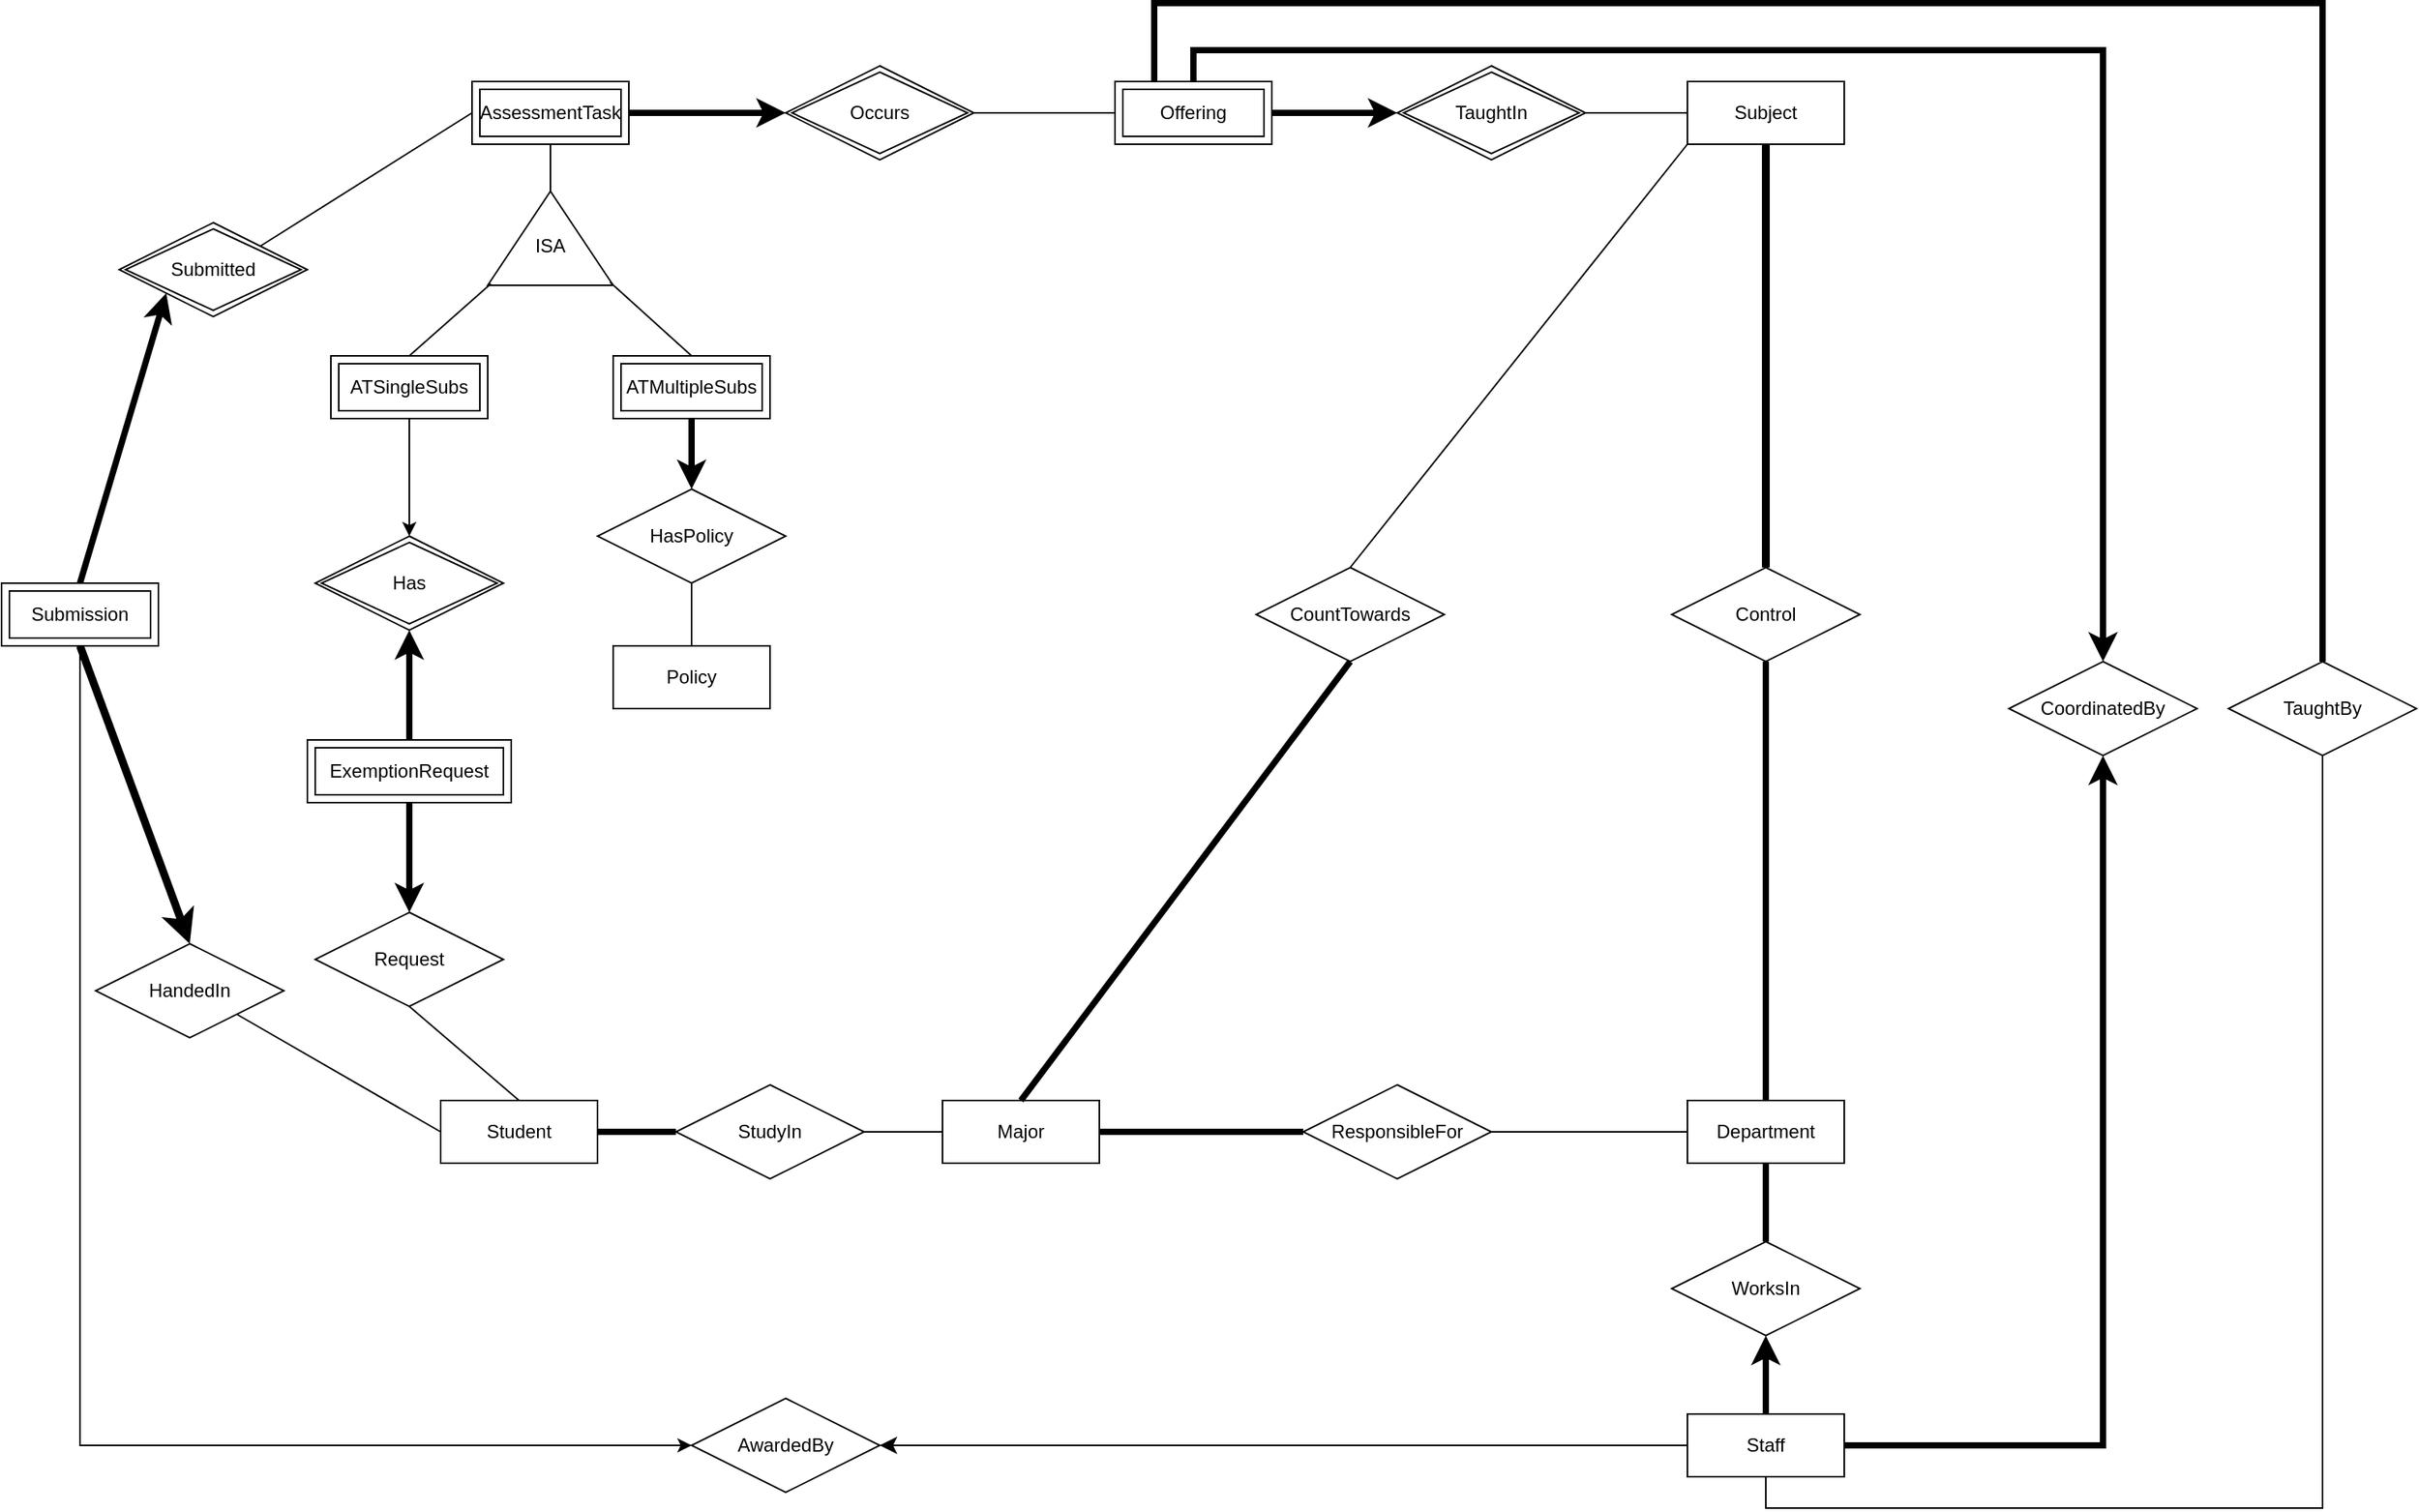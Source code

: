 <mxfile version="24.7.10">
  <diagram id="R2lEEEUBdFMjLlhIrx00" name="Page-1">
    <mxGraphModel dx="2286" dy="893" grid="1" gridSize="10" guides="1" tooltips="1" connect="1" arrows="1" fold="1" page="1" pageScale="1" pageWidth="850" pageHeight="1100" math="0" shadow="0" extFonts="Permanent Marker^https://fonts.googleapis.com/css?family=Permanent+Marker">
      <root>
        <mxCell id="0" />
        <mxCell id="1" parent="0" />
        <mxCell id="J-Awba5KQqeEIi0IXb0m-3" value="Student" style="whiteSpace=wrap;html=1;align=center;" parent="1" vertex="1">
          <mxGeometry x="-450" y="710" width="100" height="40" as="geometry" />
        </mxCell>
        <mxCell id="J-Awba5KQqeEIi0IXb0m-4" value="Staff" style="whiteSpace=wrap;html=1;align=center;" parent="1" vertex="1">
          <mxGeometry x="345" y="910" width="100" height="40" as="geometry" />
        </mxCell>
        <mxCell id="J-Awba5KQqeEIi0IXb0m-7" value="Subject" style="whiteSpace=wrap;html=1;align=center;" parent="1" vertex="1">
          <mxGeometry x="345" y="60" width="100" height="40" as="geometry" />
        </mxCell>
        <mxCell id="J-Awba5KQqeEIi0IXb0m-8" value="Department" style="whiteSpace=wrap;html=1;align=center;" parent="1" vertex="1">
          <mxGeometry x="345" y="710" width="100" height="40" as="geometry" />
        </mxCell>
        <mxCell id="J-Awba5KQqeEIi0IXb0m-9" value="Major" style="whiteSpace=wrap;html=1;align=center;" parent="1" vertex="1">
          <mxGeometry x="-130" y="710" width="100" height="40" as="geometry" />
        </mxCell>
        <mxCell id="J-Awba5KQqeEIi0IXb0m-10" value="StudyIn" style="shape=rhombus;perimeter=rhombusPerimeter;whiteSpace=wrap;html=1;align=center;" parent="1" vertex="1">
          <mxGeometry x="-300" y="700" width="120" height="60" as="geometry" />
        </mxCell>
        <mxCell id="J-Awba5KQqeEIi0IXb0m-11" value="" style="endArrow=none;html=1;rounded=0;entryX=1;entryY=0.5;entryDx=0;entryDy=0;exitX=0;exitY=0.5;exitDx=0;exitDy=0;" parent="1" source="J-Awba5KQqeEIi0IXb0m-9" target="J-Awba5KQqeEIi0IXb0m-10" edge="1">
          <mxGeometry width="50" height="50" relative="1" as="geometry">
            <mxPoint x="-410" y="1025" as="sourcePoint" />
            <mxPoint x="-360" y="975" as="targetPoint" />
          </mxGeometry>
        </mxCell>
        <mxCell id="J-Awba5KQqeEIi0IXb0m-12" value="" style="endArrow=none;html=1;rounded=0;entryX=1;entryY=0.5;entryDx=0;entryDy=0;strokeWidth=4;" parent="1" source="J-Awba5KQqeEIi0IXb0m-10" target="J-Awba5KQqeEIi0IXb0m-3" edge="1">
          <mxGeometry width="50" height="50" relative="1" as="geometry">
            <mxPoint x="-430" y="865" as="sourcePoint" />
            <mxPoint x="-360" y="975" as="targetPoint" />
          </mxGeometry>
        </mxCell>
        <mxCell id="J-Awba5KQqeEIi0IXb0m-13" value="WorksIn" style="shape=rhombus;perimeter=rhombusPerimeter;whiteSpace=wrap;html=1;align=center;" parent="1" vertex="1">
          <mxGeometry x="335" y="800" width="120" height="60" as="geometry" />
        </mxCell>
        <mxCell id="J-Awba5KQqeEIi0IXb0m-14" value="" style="endArrow=none;html=1;rounded=0;entryX=0.5;entryY=1;entryDx=0;entryDy=0;exitX=0.5;exitY=0;exitDx=0;exitDy=0;strokeWidth=4;" parent="1" source="J-Awba5KQqeEIi0IXb0m-13" target="J-Awba5KQqeEIi0IXb0m-8" edge="1">
          <mxGeometry width="50" height="50" relative="1" as="geometry">
            <mxPoint x="435" y="1030" as="sourcePoint" />
            <mxPoint x="485" y="980" as="targetPoint" />
          </mxGeometry>
        </mxCell>
        <mxCell id="J-Awba5KQqeEIi0IXb0m-15" value="" style="endArrow=classic;html=1;rounded=0;entryX=0.5;entryY=1;entryDx=0;entryDy=0;exitX=0.5;exitY=0;exitDx=0;exitDy=0;strokeWidth=4;" parent="1" source="J-Awba5KQqeEIi0IXb0m-4" target="J-Awba5KQqeEIi0IXb0m-13" edge="1">
          <mxGeometry width="50" height="50" relative="1" as="geometry">
            <mxPoint x="435" y="1030" as="sourcePoint" />
            <mxPoint x="485" y="980" as="targetPoint" />
          </mxGeometry>
        </mxCell>
        <mxCell id="J-Awba5KQqeEIi0IXb0m-17" value="Control" style="shape=rhombus;perimeter=rhombusPerimeter;whiteSpace=wrap;html=1;align=center;" parent="1" vertex="1">
          <mxGeometry x="335" y="370" width="120" height="60" as="geometry" />
        </mxCell>
        <mxCell id="J-Awba5KQqeEIi0IXb0m-18" value="" style="endArrow=none;html=1;rounded=0;entryX=0.5;entryY=1;entryDx=0;entryDy=0;exitX=0.5;exitY=0;exitDx=0;exitDy=0;strokeWidth=5;" parent="1" source="J-Awba5KQqeEIi0IXb0m-17" target="J-Awba5KQqeEIi0IXb0m-7" edge="1">
          <mxGeometry width="50" height="50" relative="1" as="geometry">
            <mxPoint x="315" y="180" as="sourcePoint" />
            <mxPoint x="365" y="130" as="targetPoint" />
          </mxGeometry>
        </mxCell>
        <mxCell id="J-Awba5KQqeEIi0IXb0m-19" value="" style="endArrow=none;html=1;rounded=0;entryX=0.5;entryY=1;entryDx=0;entryDy=0;exitX=0.5;exitY=0;exitDx=0;exitDy=0;strokeWidth=4;" parent="1" source="J-Awba5KQqeEIi0IXb0m-8" target="J-Awba5KQqeEIi0IXb0m-17" edge="1">
          <mxGeometry width="50" height="50" relative="1" as="geometry">
            <mxPoint x="315" y="340" as="sourcePoint" />
            <mxPoint x="395" y="310" as="targetPoint" />
          </mxGeometry>
        </mxCell>
        <mxCell id="J-Awba5KQqeEIi0IXb0m-20" value="HandedIn" style="shape=rhombus;perimeter=rhombusPerimeter;whiteSpace=wrap;html=1;align=center;" parent="1" vertex="1">
          <mxGeometry x="-670" y="610" width="120" height="60" as="geometry" />
        </mxCell>
        <mxCell id="J-Awba5KQqeEIi0IXb0m-25" value="" style="endArrow=none;html=1;rounded=0;entryX=0;entryY=0.5;entryDx=0;entryDy=0;exitX=1;exitY=0.5;exitDx=0;exitDy=0;" parent="1" edge="1">
          <mxGeometry width="50" height="50" relative="1" as="geometry">
            <mxPoint x="-110" y="80" as="sourcePoint" />
            <mxPoint x="-20" y="80" as="targetPoint" />
          </mxGeometry>
        </mxCell>
        <mxCell id="J-Awba5KQqeEIi0IXb0m-30" value="" style="endArrow=classic;html=1;rounded=0;exitX=1;exitY=0.5;exitDx=0;exitDy=0;entryX=0;entryY=0.5;entryDx=0;entryDy=0;strokeWidth=4;" parent="1" edge="1">
          <mxGeometry width="50" height="50" relative="1" as="geometry">
            <mxPoint x="-330" y="80" as="sourcePoint" />
            <mxPoint x="-230" y="80" as="targetPoint" />
          </mxGeometry>
        </mxCell>
        <mxCell id="J-Awba5KQqeEIi0IXb0m-31" value="" style="endArrow=none;html=1;rounded=0;entryX=0;entryY=0.5;entryDx=0;entryDy=0;exitX=1;exitY=0.5;exitDx=0;exitDy=0;" parent="1" target="J-Awba5KQqeEIi0IXb0m-7" edge="1">
          <mxGeometry width="50" height="50" relative="1" as="geometry">
            <mxPoint x="280" y="80" as="sourcePoint" />
            <mxPoint x="50" y="350" as="targetPoint" />
          </mxGeometry>
        </mxCell>
        <mxCell id="J-Awba5KQqeEIi0IXb0m-33" value="ResponsibleFor" style="shape=rhombus;perimeter=rhombusPerimeter;whiteSpace=wrap;html=1;align=center;" parent="1" vertex="1">
          <mxGeometry x="100" y="700" width="120" height="60" as="geometry" />
        </mxCell>
        <mxCell id="J-Awba5KQqeEIi0IXb0m-35" value="" style="endArrow=none;html=1;rounded=0;entryX=0;entryY=0.5;entryDx=0;entryDy=0;exitX=1;exitY=0.5;exitDx=0;exitDy=0;" parent="1" source="J-Awba5KQqeEIi0IXb0m-33" target="J-Awba5KQqeEIi0IXb0m-8" edge="1">
          <mxGeometry width="50" height="50" relative="1" as="geometry">
            <mxPoint x="-150" y="880" as="sourcePoint" />
            <mxPoint x="200" y="730" as="targetPoint" />
          </mxGeometry>
        </mxCell>
        <mxCell id="J-Awba5KQqeEIi0IXb0m-36" value="" style="endArrow=none;html=1;rounded=0;entryX=0;entryY=0.5;entryDx=0;entryDy=0;exitX=1;exitY=0.5;exitDx=0;exitDy=0;strokeWidth=4;" parent="1" source="J-Awba5KQqeEIi0IXb0m-9" target="J-Awba5KQqeEIi0IXb0m-33" edge="1">
          <mxGeometry width="50" height="50" relative="1" as="geometry">
            <mxPoint x="-150" y="880" as="sourcePoint" />
            <mxPoint x="-100" y="830" as="targetPoint" />
          </mxGeometry>
        </mxCell>
        <mxCell id="J-Awba5KQqeEIi0IXb0m-38" value="" style="endArrow=classic;html=1;rounded=0;entryX=0;entryY=0.5;entryDx=0;entryDy=0;exitX=1;exitY=0.5;exitDx=0;exitDy=0;strokeWidth=4;" parent="1" edge="1">
          <mxGeometry width="50" height="50" relative="1" as="geometry">
            <mxPoint x="80" y="80" as="sourcePoint" />
            <mxPoint x="160" y="80" as="targetPoint" />
          </mxGeometry>
        </mxCell>
        <mxCell id="meUXw3SM-kfQRY5JYJZq-10" value="" style="triangle;whiteSpace=wrap;html=1;rotation=-90;" parent="1" vertex="1">
          <mxGeometry x="-410" y="120" width="60" height="80" as="geometry" />
        </mxCell>
        <mxCell id="meUXw3SM-kfQRY5JYJZq-11" value="ISA" style="text;html=1;align=center;verticalAlign=middle;whiteSpace=wrap;rounded=0;" parent="1" vertex="1">
          <mxGeometry x="-410" y="150" width="60" height="30" as="geometry" />
        </mxCell>
        <mxCell id="meUXw3SM-kfQRY5JYJZq-12" value="" style="endArrow=none;html=1;rounded=0;exitX=0.5;exitY=0;exitDx=0;exitDy=0;entryX=0.017;entryY=0.025;entryDx=0;entryDy=0;entryPerimeter=0;" parent="1" source="FvsSjCkMFB3iBcdG2FCw-9" target="meUXw3SM-kfQRY5JYJZq-10" edge="1">
          <mxGeometry width="50" height="50" relative="1" as="geometry">
            <mxPoint x="-470" y="230" as="sourcePoint" />
            <mxPoint x="-450" y="180" as="targetPoint" />
          </mxGeometry>
        </mxCell>
        <mxCell id="meUXw3SM-kfQRY5JYJZq-13" value="" style="endArrow=none;html=1;rounded=0;exitX=0.5;exitY=0;exitDx=0;exitDy=0;entryX=0.033;entryY=0.975;entryDx=0;entryDy=0;entryPerimeter=0;" parent="1" source="FvsSjCkMFB3iBcdG2FCw-10" target="meUXw3SM-kfQRY5JYJZq-10" edge="1">
          <mxGeometry width="50" height="50" relative="1" as="geometry">
            <mxPoint x="-290" y="230" as="sourcePoint" />
            <mxPoint x="-180" y="120" as="targetPoint" />
          </mxGeometry>
        </mxCell>
        <mxCell id="meUXw3SM-kfQRY5JYJZq-14" value="" style="endArrow=none;html=1;rounded=0;exitX=1;exitY=0.5;exitDx=0;exitDy=0;entryX=0.5;entryY=1;entryDx=0;entryDy=0;" parent="1" source="meUXw3SM-kfQRY5JYJZq-10" edge="1">
          <mxGeometry width="50" height="50" relative="1" as="geometry">
            <mxPoint x="-290" y="180" as="sourcePoint" />
            <mxPoint x="-380" y="100" as="targetPoint" />
          </mxGeometry>
        </mxCell>
        <mxCell id="meUXw3SM-kfQRY5JYJZq-17" value="" style="endArrow=none;html=1;rounded=0;exitX=1;exitY=0;exitDx=0;exitDy=0;entryX=0;entryY=0.5;entryDx=0;entryDy=0;" parent="1" source="FvsSjCkMFB3iBcdG2FCw-7" edge="1">
          <mxGeometry width="50" height="50" relative="1" as="geometry">
            <mxPoint x="-565" y="135" as="sourcePoint" />
            <mxPoint x="-430" y="80" as="targetPoint" />
          </mxGeometry>
        </mxCell>
        <mxCell id="meUXw3SM-kfQRY5JYJZq-19" value="" style="endArrow=classic;html=1;rounded=0;exitX=0.5;exitY=0;exitDx=0;exitDy=0;entryX=0;entryY=1;entryDx=0;entryDy=0;strokeWidth=4;" parent="1" source="FvsSjCkMFB3iBcdG2FCw-4" target="FvsSjCkMFB3iBcdG2FCw-7" edge="1">
          <mxGeometry width="50" height="50" relative="1" as="geometry">
            <mxPoint x="-680" y="270" as="sourcePoint" />
            <mxPoint x="-625" y="165" as="targetPoint" />
          </mxGeometry>
        </mxCell>
        <mxCell id="meUXw3SM-kfQRY5JYJZq-20" value="" style="endArrow=none;html=1;rounded=0;exitX=1;exitY=1;exitDx=0;exitDy=0;entryX=0;entryY=0.5;entryDx=0;entryDy=0;" parent="1" source="J-Awba5KQqeEIi0IXb0m-20" target="J-Awba5KQqeEIi0IXb0m-3" edge="1">
          <mxGeometry width="50" height="50" relative="1" as="geometry">
            <mxPoint x="-565" y="565" as="sourcePoint" />
            <mxPoint x="-390" y="490" as="targetPoint" />
          </mxGeometry>
        </mxCell>
        <mxCell id="meUXw3SM-kfQRY5JYJZq-21" value="" style="endArrow=classic;html=1;rounded=0;exitX=0.5;exitY=1;exitDx=0;exitDy=0;entryX=0.5;entryY=0;entryDx=0;entryDy=0;strokeWidth=5;" parent="1" source="FvsSjCkMFB3iBcdG2FCw-4" target="J-Awba5KQqeEIi0IXb0m-20" edge="1">
          <mxGeometry width="50" height="50" relative="1" as="geometry">
            <mxPoint x="-650" y="300" as="sourcePoint" />
            <mxPoint x="-595" y="445" as="targetPoint" />
          </mxGeometry>
        </mxCell>
        <mxCell id="meUXw3SM-kfQRY5JYJZq-22" value="AwardedBy" style="shape=rhombus;perimeter=rhombusPerimeter;whiteSpace=wrap;html=1;align=center;" parent="1" vertex="1">
          <mxGeometry x="-290" y="900" width="120" height="60" as="geometry" />
        </mxCell>
        <mxCell id="meUXw3SM-kfQRY5JYJZq-24" value="" style="endArrow=classic;html=1;rounded=0;exitX=0.5;exitY=1;exitDx=0;exitDy=0;entryX=0;entryY=0.5;entryDx=0;entryDy=0;" parent="1" source="FvsSjCkMFB3iBcdG2FCw-4" target="meUXw3SM-kfQRY5JYJZq-22" edge="1">
          <mxGeometry width="50" height="50" relative="1" as="geometry">
            <mxPoint x="-680" y="430" as="sourcePoint" />
            <mxPoint x="-630" y="870" as="targetPoint" />
            <Array as="points">
              <mxPoint x="-680" y="930" />
            </Array>
          </mxGeometry>
        </mxCell>
        <mxCell id="meUXw3SM-kfQRY5JYJZq-31" value="Policy" style="whiteSpace=wrap;html=1;align=center;" parent="1" vertex="1">
          <mxGeometry x="-340" y="420" width="100" height="40" as="geometry" />
        </mxCell>
        <mxCell id="meUXw3SM-kfQRY5JYJZq-32" value="HasPolicy" style="shape=rhombus;perimeter=rhombusPerimeter;whiteSpace=wrap;html=1;align=center;" parent="1" vertex="1">
          <mxGeometry x="-350" y="320" width="120" height="60" as="geometry" />
        </mxCell>
        <mxCell id="meUXw3SM-kfQRY5JYJZq-35" value="" style="endArrow=none;html=1;rounded=0;exitX=0.5;exitY=0;exitDx=0;exitDy=0;entryX=0.5;entryY=1;entryDx=0;entryDy=0;" parent="1" source="meUXw3SM-kfQRY5JYJZq-31" target="meUXw3SM-kfQRY5JYJZq-32" edge="1">
          <mxGeometry width="50" height="50" relative="1" as="geometry">
            <mxPoint x="-180" y="420" as="sourcePoint" />
            <mxPoint x="-130" y="370" as="targetPoint" />
          </mxGeometry>
        </mxCell>
        <mxCell id="meUXw3SM-kfQRY5JYJZq-36" value="" style="endArrow=classic;html=1;rounded=0;exitX=0.5;exitY=1;exitDx=0;exitDy=0;entryX=0.5;entryY=0;entryDx=0;entryDy=0;strokeWidth=4;" parent="1" source="FvsSjCkMFB3iBcdG2FCw-10" target="meUXw3SM-kfQRY5JYJZq-32" edge="1">
          <mxGeometry width="50" height="50" relative="1" as="geometry">
            <mxPoint x="-290" y="280" as="sourcePoint" />
            <mxPoint x="-130" y="280" as="targetPoint" />
          </mxGeometry>
        </mxCell>
        <mxCell id="meUXw3SM-kfQRY5JYJZq-37" value="CountTowards" style="shape=rhombus;perimeter=rhombusPerimeter;whiteSpace=wrap;html=1;align=center;" parent="1" vertex="1">
          <mxGeometry x="70" y="370" width="120" height="60" as="geometry" />
        </mxCell>
        <mxCell id="meUXw3SM-kfQRY5JYJZq-38" value="" style="endArrow=none;html=1;rounded=0;exitX=0.5;exitY=0;exitDx=0;exitDy=0;entryX=0.5;entryY=1;entryDx=0;entryDy=0;strokeWidth=4;" parent="1" source="J-Awba5KQqeEIi0IXb0m-9" target="meUXw3SM-kfQRY5JYJZq-37" edge="1">
          <mxGeometry width="50" height="50" relative="1" as="geometry">
            <mxPoint x="130" y="440" as="sourcePoint" />
            <mxPoint x="180" y="390" as="targetPoint" />
          </mxGeometry>
        </mxCell>
        <mxCell id="meUXw3SM-kfQRY5JYJZq-39" value="" style="endArrow=none;html=1;rounded=0;entryX=0;entryY=1;entryDx=0;entryDy=0;exitX=0.5;exitY=0;exitDx=0;exitDy=0;" parent="1" source="meUXw3SM-kfQRY5JYJZq-37" target="J-Awba5KQqeEIi0IXb0m-7" edge="1">
          <mxGeometry width="50" height="50" relative="1" as="geometry">
            <mxPoint x="130" y="440" as="sourcePoint" />
            <mxPoint x="180" y="390" as="targetPoint" />
          </mxGeometry>
        </mxCell>
        <mxCell id="meUXw3SM-kfQRY5JYJZq-40" value="CoordinatedBy" style="shape=rhombus;perimeter=rhombusPerimeter;whiteSpace=wrap;html=1;align=center;" parent="1" vertex="1">
          <mxGeometry x="550" y="430" width="120" height="60" as="geometry" />
        </mxCell>
        <mxCell id="meUXw3SM-kfQRY5JYJZq-42" value="" style="endArrow=classic;html=1;rounded=0;exitX=1;exitY=0.5;exitDx=0;exitDy=0;entryX=0.5;entryY=1;entryDx=0;entryDy=0;strokeWidth=4;" parent="1" source="J-Awba5KQqeEIi0IXb0m-4" target="meUXw3SM-kfQRY5JYJZq-40" edge="1">
          <mxGeometry width="50" height="50" relative="1" as="geometry">
            <mxPoint x="490" y="1030" as="sourcePoint" />
            <mxPoint x="180" y="370" as="targetPoint" />
            <Array as="points">
              <mxPoint x="610" y="930" />
            </Array>
          </mxGeometry>
        </mxCell>
        <mxCell id="meUXw3SM-kfQRY5JYJZq-44" value="" style="endArrow=classic;html=1;rounded=0;exitX=0.5;exitY=0;exitDx=0;exitDy=0;entryX=0.5;entryY=0;entryDx=0;entryDy=0;strokeWidth=4;" parent="1" target="meUXw3SM-kfQRY5JYJZq-40" edge="1">
          <mxGeometry width="50" height="50" relative="1" as="geometry">
            <mxPoint x="30" y="60" as="sourcePoint" />
            <mxPoint x="695" y="-52.5" as="targetPoint" />
            <Array as="points">
              <mxPoint x="30" y="40" />
              <mxPoint x="610" y="40" />
            </Array>
          </mxGeometry>
        </mxCell>
        <mxCell id="meUXw3SM-kfQRY5JYJZq-46" value="TaughtBy" style="shape=rhombus;perimeter=rhombusPerimeter;whiteSpace=wrap;html=1;align=center;" parent="1" vertex="1">
          <mxGeometry x="690" y="430" width="120" height="60" as="geometry" />
        </mxCell>
        <mxCell id="meUXw3SM-kfQRY5JYJZq-47" value="" style="endArrow=none;html=1;rounded=0;entryX=0.5;entryY=1;entryDx=0;entryDy=0;strokeWidth=1;exitX=0.5;exitY=1;exitDx=0;exitDy=0;" parent="1" source="J-Awba5KQqeEIi0IXb0m-4" target="meUXw3SM-kfQRY5JYJZq-46" edge="1">
          <mxGeometry width="50" height="50" relative="1" as="geometry">
            <mxPoint x="300.0" y="1125" as="sourcePoint" />
            <mxPoint x="730" y="890" as="targetPoint" />
            <Array as="points">
              <mxPoint x="395" y="970" />
              <mxPoint x="560" y="970" />
              <mxPoint x="750" y="970" />
            </Array>
          </mxGeometry>
        </mxCell>
        <mxCell id="meUXw3SM-kfQRY5JYJZq-48" value="" style="endArrow=none;html=1;rounded=0;exitX=0.5;exitY=0;exitDx=0;exitDy=0;entryX=0.25;entryY=0;entryDx=0;entryDy=0;strokeWidth=4;" parent="1" source="meUXw3SM-kfQRY5JYJZq-46" edge="1">
          <mxGeometry width="50" height="50" relative="1" as="geometry">
            <mxPoint x="820" y="250" as="sourcePoint" />
            <mxPoint x="5" y="60" as="targetPoint" />
            <Array as="points">
              <mxPoint x="750" y="10" />
              <mxPoint x="5" y="10" />
            </Array>
          </mxGeometry>
        </mxCell>
        <mxCell id="FvsSjCkMFB3iBcdG2FCw-1" value="Offering" style="shape=ext;margin=3;double=1;whiteSpace=wrap;html=1;align=center;" parent="1" vertex="1">
          <mxGeometry x="-20" y="60" width="100" height="40" as="geometry" />
        </mxCell>
        <mxCell id="FvsSjCkMFB3iBcdG2FCw-2" value="TaughtIn" style="shape=rhombus;double=1;perimeter=rhombusPerimeter;whiteSpace=wrap;html=1;align=center;" parent="1" vertex="1">
          <mxGeometry x="160" y="50" width="120" height="60" as="geometry" />
        </mxCell>
        <mxCell id="FvsSjCkMFB3iBcdG2FCw-3" value="AssessmentTask" style="shape=ext;margin=3;double=1;whiteSpace=wrap;html=1;align=center;" parent="1" vertex="1">
          <mxGeometry x="-430" y="60" width="100" height="40" as="geometry" />
        </mxCell>
        <mxCell id="FvsSjCkMFB3iBcdG2FCw-4" value="Submission" style="shape=ext;margin=3;double=1;whiteSpace=wrap;html=1;align=center;" parent="1" vertex="1">
          <mxGeometry x="-730" y="380" width="100" height="40" as="geometry" />
        </mxCell>
        <mxCell id="FvsSjCkMFB3iBcdG2FCw-5" value="Occurs" style="shape=rhombus;double=1;perimeter=rhombusPerimeter;whiteSpace=wrap;html=1;align=center;" parent="1" vertex="1">
          <mxGeometry x="-230" y="50" width="120" height="60" as="geometry" />
        </mxCell>
        <mxCell id="FvsSjCkMFB3iBcdG2FCw-7" value="Submitted" style="shape=rhombus;double=1;perimeter=rhombusPerimeter;whiteSpace=wrap;html=1;align=center;" parent="1" vertex="1">
          <mxGeometry x="-655" y="150" width="120" height="60" as="geometry" />
        </mxCell>
        <mxCell id="FvsSjCkMFB3iBcdG2FCw-9" value="ATSingleSubs" style="shape=ext;margin=3;double=1;whiteSpace=wrap;html=1;align=center;" parent="1" vertex="1">
          <mxGeometry x="-520" y="235" width="100" height="40" as="geometry" />
        </mxCell>
        <mxCell id="FvsSjCkMFB3iBcdG2FCw-10" value="ATMultipleSubs" style="shape=ext;margin=3;double=1;whiteSpace=wrap;html=1;align=center;" parent="1" vertex="1">
          <mxGeometry x="-340" y="235" width="100" height="40" as="geometry" />
        </mxCell>
        <mxCell id="DMXKVMF-lrXqcf1wIQv9-3" value="Request" style="shape=rhombus;perimeter=rhombusPerimeter;whiteSpace=wrap;html=1;align=center;" parent="1" vertex="1">
          <mxGeometry x="-530" y="590" width="120" height="60" as="geometry" />
        </mxCell>
        <mxCell id="DMXKVMF-lrXqcf1wIQv9-5" value="" style="endArrow=classic;html=1;rounded=0;exitX=0.5;exitY=1;exitDx=0;exitDy=0;entryX=0.5;entryY=0;entryDx=0;entryDy=0;" parent="1" source="FvsSjCkMFB3iBcdG2FCw-9" target="DMXKVMF-lrXqcf1wIQv9-8" edge="1">
          <mxGeometry width="50" height="50" relative="1" as="geometry">
            <mxPoint x="-300" y="520" as="sourcePoint" />
            <mxPoint x="-470" y="350" as="targetPoint" />
          </mxGeometry>
        </mxCell>
        <mxCell id="DMXKVMF-lrXqcf1wIQv9-6" value="" style="endArrow=classic;html=1;rounded=0;exitX=0.5;exitY=0;exitDx=0;exitDy=0;entryX=0.5;entryY=1;entryDx=0;entryDy=0;strokeWidth=4;" parent="1" source="DMXKVMF-lrXqcf1wIQv9-7" target="DMXKVMF-lrXqcf1wIQv9-8" edge="1">
          <mxGeometry width="50" height="50" relative="1" as="geometry">
            <mxPoint x="-470" y="490" as="sourcePoint" />
            <mxPoint x="-470" y="410" as="targetPoint" />
          </mxGeometry>
        </mxCell>
        <mxCell id="DMXKVMF-lrXqcf1wIQv9-7" value="ExemptionRequest" style="shape=ext;margin=3;double=1;whiteSpace=wrap;html=1;align=center;" parent="1" vertex="1">
          <mxGeometry x="-535" y="480" width="130" height="40" as="geometry" />
        </mxCell>
        <mxCell id="DMXKVMF-lrXqcf1wIQv9-8" value="Has" style="shape=rhombus;double=1;perimeter=rhombusPerimeter;whiteSpace=wrap;html=1;align=center;" parent="1" vertex="1">
          <mxGeometry x="-530" y="350" width="120" height="60" as="geometry" />
        </mxCell>
        <mxCell id="DMXKVMF-lrXqcf1wIQv9-9" value="" style="endArrow=none;html=1;rounded=0;exitX=0.5;exitY=1;exitDx=0;exitDy=0;entryX=0.5;entryY=0;entryDx=0;entryDy=0;" parent="1" source="DMXKVMF-lrXqcf1wIQv9-3" target="J-Awba5KQqeEIi0IXb0m-3" edge="1">
          <mxGeometry width="50" height="50" relative="1" as="geometry">
            <mxPoint x="-300" y="610" as="sourcePoint" />
            <mxPoint x="-250" y="560" as="targetPoint" />
          </mxGeometry>
        </mxCell>
        <mxCell id="DMXKVMF-lrXqcf1wIQv9-11" value="" style="endArrow=classic;html=1;rounded=0;exitX=0.5;exitY=1;exitDx=0;exitDy=0;entryX=0.5;entryY=0;entryDx=0;entryDy=0;strokeWidth=4;" parent="1" source="DMXKVMF-lrXqcf1wIQv9-7" target="DMXKVMF-lrXqcf1wIQv9-3" edge="1">
          <mxGeometry width="50" height="50" relative="1" as="geometry">
            <mxPoint x="-300" y="610" as="sourcePoint" />
            <mxPoint x="-250" y="560" as="targetPoint" />
          </mxGeometry>
        </mxCell>
        <mxCell id="2Y2GtZ3YAqSZZ8bWryj6-1" value="" style="endArrow=classic;html=1;rounded=0;fontSize=12;startSize=8;endSize=8;curved=1;entryX=1;entryY=0.5;entryDx=0;entryDy=0;exitX=0;exitY=0.5;exitDx=0;exitDy=0;" parent="1" source="J-Awba5KQqeEIi0IXb0m-4" target="meUXw3SM-kfQRY5JYJZq-22" edge="1">
          <mxGeometry width="50" height="50" relative="1" as="geometry">
            <mxPoint x="80" y="1120" as="sourcePoint" />
            <mxPoint x="130" y="1070" as="targetPoint" />
          </mxGeometry>
        </mxCell>
      </root>
    </mxGraphModel>
  </diagram>
</mxfile>
